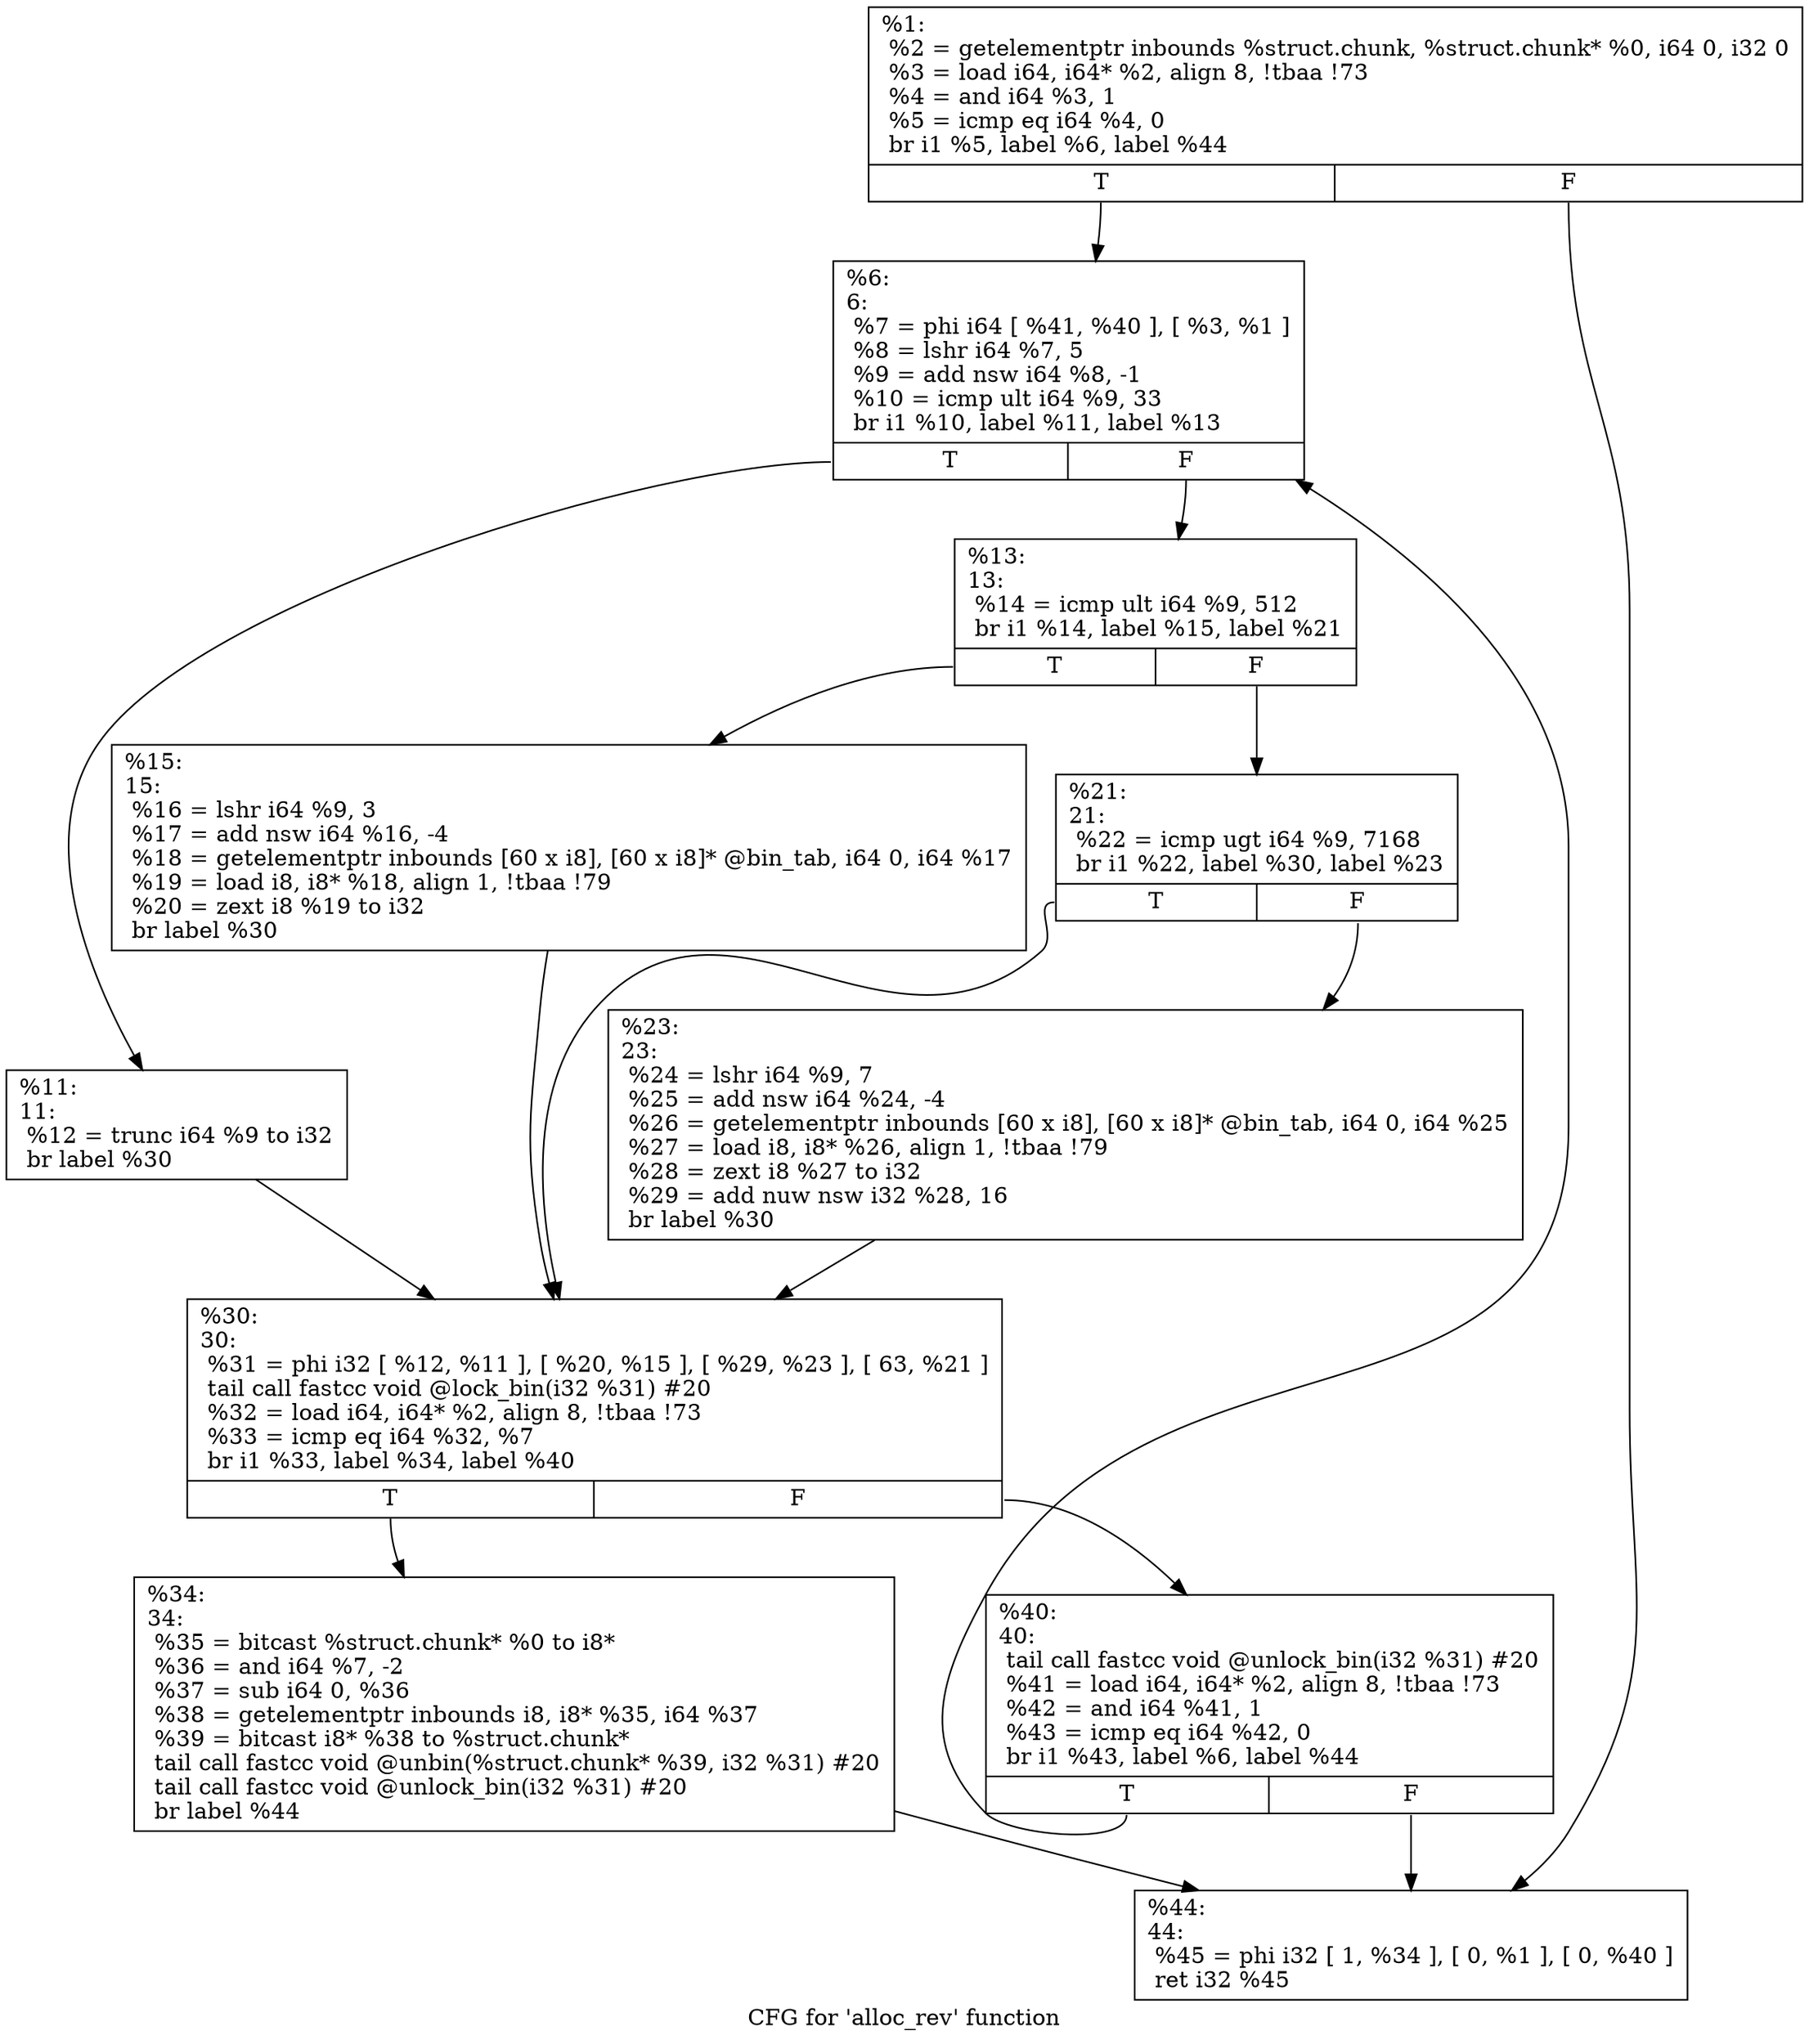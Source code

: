 digraph "CFG for 'alloc_rev' function" {
	label="CFG for 'alloc_rev' function";

	Node0x2312aa0 [shape=record,label="{%1:\l  %2 = getelementptr inbounds %struct.chunk, %struct.chunk* %0, i64 0, i32 0\l  %3 = load i64, i64* %2, align 8, !tbaa !73\l  %4 = and i64 %3, 1\l  %5 = icmp eq i64 %4, 0\l  br i1 %5, label %6, label %44\l|{<s0>T|<s1>F}}"];
	Node0x2312aa0:s0 -> Node0x2312b50;
	Node0x2312aa0:s1 -> Node0x2312e20;
	Node0x2312b50 [shape=record,label="{%6:\l6:                                                \l  %7 = phi i64 [ %41, %40 ], [ %3, %1 ]\l  %8 = lshr i64 %7, 5\l  %9 = add nsw i64 %8, -1\l  %10 = icmp ult i64 %9, 33\l  br i1 %10, label %11, label %13\l|{<s0>T|<s1>F}}"];
	Node0x2312b50:s0 -> Node0x2312ba0;
	Node0x2312b50:s1 -> Node0x2312bf0;
	Node0x2312ba0 [shape=record,label="{%11:\l11:                                               \l  %12 = trunc i64 %9 to i32\l  br label %30\l}"];
	Node0x2312ba0 -> Node0x2312d30;
	Node0x2312bf0 [shape=record,label="{%13:\l13:                                               \l  %14 = icmp ult i64 %9, 512\l  br i1 %14, label %15, label %21\l|{<s0>T|<s1>F}}"];
	Node0x2312bf0:s0 -> Node0x2312c40;
	Node0x2312bf0:s1 -> Node0x2312c90;
	Node0x2312c40 [shape=record,label="{%15:\l15:                                               \l  %16 = lshr i64 %9, 3\l  %17 = add nsw i64 %16, -4\l  %18 = getelementptr inbounds [60 x i8], [60 x i8]* @bin_tab, i64 0, i64 %17\l  %19 = load i8, i8* %18, align 1, !tbaa !79\l  %20 = zext i8 %19 to i32\l  br label %30\l}"];
	Node0x2312c40 -> Node0x2312d30;
	Node0x2312c90 [shape=record,label="{%21:\l21:                                               \l  %22 = icmp ugt i64 %9, 7168\l  br i1 %22, label %30, label %23\l|{<s0>T|<s1>F}}"];
	Node0x2312c90:s0 -> Node0x2312d30;
	Node0x2312c90:s1 -> Node0x2312ce0;
	Node0x2312ce0 [shape=record,label="{%23:\l23:                                               \l  %24 = lshr i64 %9, 7\l  %25 = add nsw i64 %24, -4\l  %26 = getelementptr inbounds [60 x i8], [60 x i8]* @bin_tab, i64 0, i64 %25\l  %27 = load i8, i8* %26, align 1, !tbaa !79\l  %28 = zext i8 %27 to i32\l  %29 = add nuw nsw i32 %28, 16\l  br label %30\l}"];
	Node0x2312ce0 -> Node0x2312d30;
	Node0x2312d30 [shape=record,label="{%30:\l30:                                               \l  %31 = phi i32 [ %12, %11 ], [ %20, %15 ], [ %29, %23 ], [ 63, %21 ]\l  tail call fastcc void @lock_bin(i32 %31) #20\l  %32 = load i64, i64* %2, align 8, !tbaa !73\l  %33 = icmp eq i64 %32, %7\l  br i1 %33, label %34, label %40\l|{<s0>T|<s1>F}}"];
	Node0x2312d30:s0 -> Node0x2312d80;
	Node0x2312d30:s1 -> Node0x2312dd0;
	Node0x2312d80 [shape=record,label="{%34:\l34:                                               \l  %35 = bitcast %struct.chunk* %0 to i8*\l  %36 = and i64 %7, -2\l  %37 = sub i64 0, %36\l  %38 = getelementptr inbounds i8, i8* %35, i64 %37\l  %39 = bitcast i8* %38 to %struct.chunk*\l  tail call fastcc void @unbin(%struct.chunk* %39, i32 %31) #20\l  tail call fastcc void @unlock_bin(i32 %31) #20\l  br label %44\l}"];
	Node0x2312d80 -> Node0x2312e20;
	Node0x2312dd0 [shape=record,label="{%40:\l40:                                               \l  tail call fastcc void @unlock_bin(i32 %31) #20\l  %41 = load i64, i64* %2, align 8, !tbaa !73\l  %42 = and i64 %41, 1\l  %43 = icmp eq i64 %42, 0\l  br i1 %43, label %6, label %44\l|{<s0>T|<s1>F}}"];
	Node0x2312dd0:s0 -> Node0x2312b50;
	Node0x2312dd0:s1 -> Node0x2312e20;
	Node0x2312e20 [shape=record,label="{%44:\l44:                                               \l  %45 = phi i32 [ 1, %34 ], [ 0, %1 ], [ 0, %40 ]\l  ret i32 %45\l}"];
}
